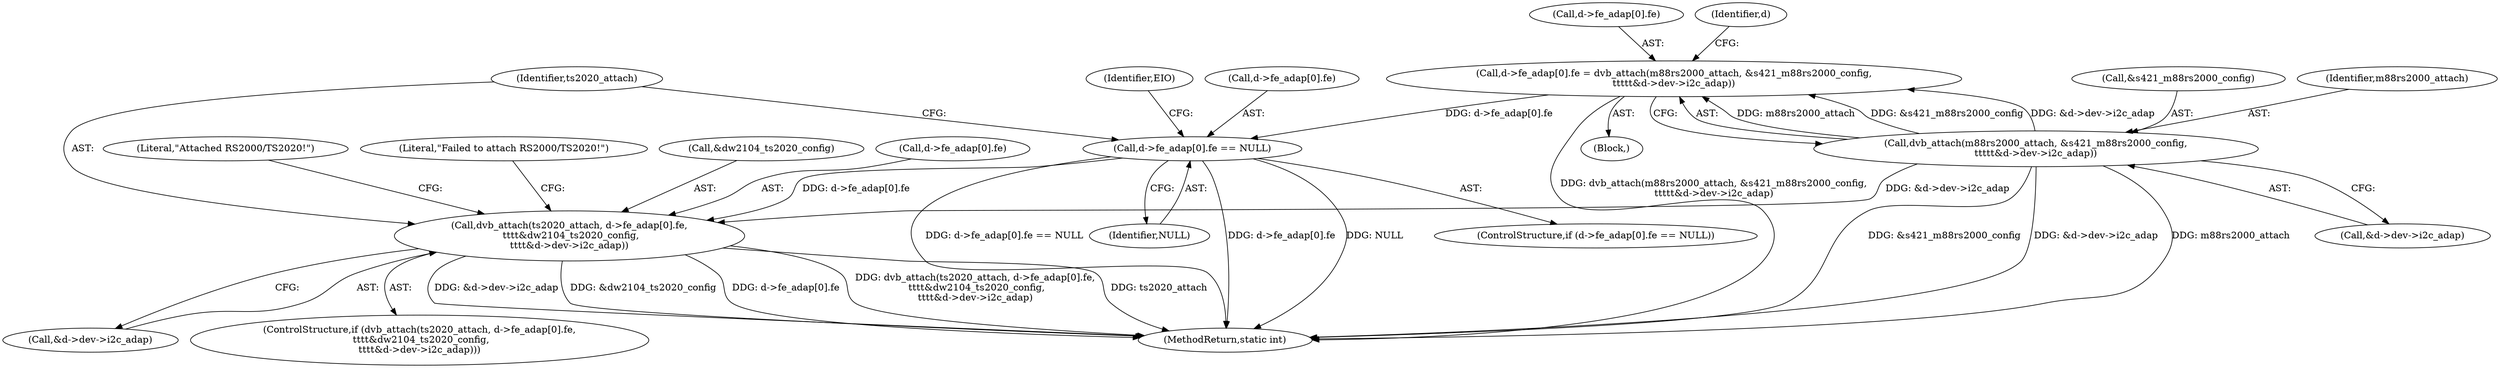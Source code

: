 digraph "1_linux_606142af57dad981b78707234cfbd15f9f7b7125@pointer" {
"1000142" [label="(Call,d->fe_adap[0].fe == NULL)"];
"1000123" [label="(Call,d->fe_adap[0].fe = dvb_attach(m88rs2000_attach, &s421_m88rs2000_config,\n\t\t\t\t\t&d->dev->i2c_adap))"];
"1000131" [label="(Call,dvb_attach(m88rs2000_attach, &s421_m88rs2000_config,\n\t\t\t\t\t&d->dev->i2c_adap))"];
"1000155" [label="(Call,dvb_attach(ts2020_attach, d->fe_adap[0].fe,\n \t\t\t\t&dw2104_ts2020_config,\n\t\t\t\t&d->dev->i2c_adap))"];
"1000142" [label="(Call,d->fe_adap[0].fe == NULL)"];
"1000102" [label="(Block,)"];
"1000182" [label="(MethodReturn,static int)"];
"1000157" [label="(Call,d->fe_adap[0].fe)"];
"1000166" [label="(Call,&d->dev->i2c_adap)"];
"1000174" [label="(Literal,\"Attached RS2000/TS2020!\")"];
"1000124" [label="(Call,d->fe_adap[0].fe)"];
"1000133" [label="(Call,&s421_m88rs2000_config)"];
"1000178" [label="(Literal,\"Failed to attach RS2000/TS2020!\")"];
"1000141" [label="(ControlStructure,if (d->fe_adap[0].fe == NULL))"];
"1000135" [label="(Call,&d->dev->i2c_adap)"];
"1000123" [label="(Call,d->fe_adap[0].fe = dvb_attach(m88rs2000_attach, &s421_m88rs2000_config,\n\t\t\t\t\t&d->dev->i2c_adap))"];
"1000156" [label="(Identifier,ts2020_attach)"];
"1000150" [label="(Identifier,NULL)"];
"1000131" [label="(Call,dvb_attach(m88rs2000_attach, &s421_m88rs2000_config,\n\t\t\t\t\t&d->dev->i2c_adap))"];
"1000155" [label="(Call,dvb_attach(ts2020_attach, d->fe_adap[0].fe,\n \t\t\t\t&dw2104_ts2020_config,\n\t\t\t\t&d->dev->i2c_adap))"];
"1000154" [label="(ControlStructure,if (dvb_attach(ts2020_attach, d->fe_adap[0].fe,\n \t\t\t\t&dw2104_ts2020_config,\n\t\t\t\t&d->dev->i2c_adap)))"];
"1000143" [label="(Call,d->fe_adap[0].fe)"];
"1000164" [label="(Call,&dw2104_ts2020_config)"];
"1000146" [label="(Identifier,d)"];
"1000132" [label="(Identifier,m88rs2000_attach)"];
"1000153" [label="(Identifier,EIO)"];
"1000142" -> "1000141"  [label="AST: "];
"1000142" -> "1000150"  [label="CFG: "];
"1000143" -> "1000142"  [label="AST: "];
"1000150" -> "1000142"  [label="AST: "];
"1000153" -> "1000142"  [label="CFG: "];
"1000156" -> "1000142"  [label="CFG: "];
"1000142" -> "1000182"  [label="DDG: d->fe_adap[0].fe == NULL"];
"1000142" -> "1000182"  [label="DDG: d->fe_adap[0].fe"];
"1000142" -> "1000182"  [label="DDG: NULL"];
"1000123" -> "1000142"  [label="DDG: d->fe_adap[0].fe"];
"1000142" -> "1000155"  [label="DDG: d->fe_adap[0].fe"];
"1000123" -> "1000102"  [label="AST: "];
"1000123" -> "1000131"  [label="CFG: "];
"1000124" -> "1000123"  [label="AST: "];
"1000131" -> "1000123"  [label="AST: "];
"1000146" -> "1000123"  [label="CFG: "];
"1000123" -> "1000182"  [label="DDG: dvb_attach(m88rs2000_attach, &s421_m88rs2000_config,\n\t\t\t\t\t&d->dev->i2c_adap)"];
"1000131" -> "1000123"  [label="DDG: m88rs2000_attach"];
"1000131" -> "1000123"  [label="DDG: &s421_m88rs2000_config"];
"1000131" -> "1000123"  [label="DDG: &d->dev->i2c_adap"];
"1000131" -> "1000135"  [label="CFG: "];
"1000132" -> "1000131"  [label="AST: "];
"1000133" -> "1000131"  [label="AST: "];
"1000135" -> "1000131"  [label="AST: "];
"1000131" -> "1000182"  [label="DDG: m88rs2000_attach"];
"1000131" -> "1000182"  [label="DDG: &s421_m88rs2000_config"];
"1000131" -> "1000182"  [label="DDG: &d->dev->i2c_adap"];
"1000131" -> "1000155"  [label="DDG: &d->dev->i2c_adap"];
"1000155" -> "1000154"  [label="AST: "];
"1000155" -> "1000166"  [label="CFG: "];
"1000156" -> "1000155"  [label="AST: "];
"1000157" -> "1000155"  [label="AST: "];
"1000164" -> "1000155"  [label="AST: "];
"1000166" -> "1000155"  [label="AST: "];
"1000174" -> "1000155"  [label="CFG: "];
"1000178" -> "1000155"  [label="CFG: "];
"1000155" -> "1000182"  [label="DDG: &dw2104_ts2020_config"];
"1000155" -> "1000182"  [label="DDG: d->fe_adap[0].fe"];
"1000155" -> "1000182"  [label="DDG: dvb_attach(ts2020_attach, d->fe_adap[0].fe,\n \t\t\t\t&dw2104_ts2020_config,\n\t\t\t\t&d->dev->i2c_adap)"];
"1000155" -> "1000182"  [label="DDG: ts2020_attach"];
"1000155" -> "1000182"  [label="DDG: &d->dev->i2c_adap"];
}
